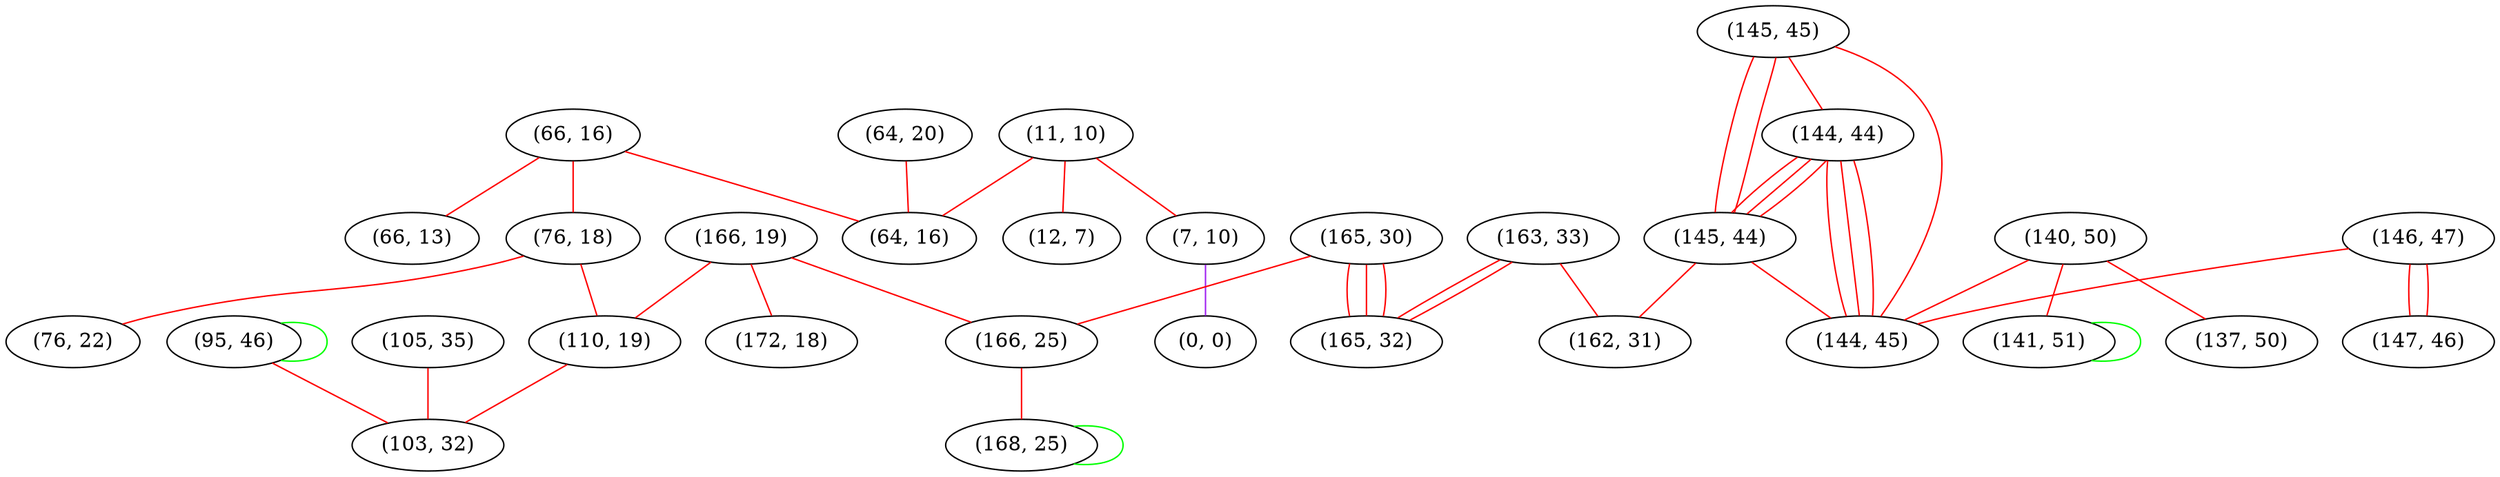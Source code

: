 graph "" {
"(166, 19)";
"(66, 16)";
"(95, 46)";
"(105, 35)";
"(76, 18)";
"(76, 22)";
"(11, 10)";
"(140, 50)";
"(110, 19)";
"(163, 33)";
"(7, 10)";
"(137, 50)";
"(145, 45)";
"(144, 44)";
"(165, 30)";
"(0, 0)";
"(64, 20)";
"(146, 47)";
"(12, 7)";
"(147, 46)";
"(166, 25)";
"(64, 16)";
"(145, 44)";
"(144, 45)";
"(168, 25)";
"(103, 32)";
"(162, 31)";
"(172, 18)";
"(66, 13)";
"(165, 32)";
"(141, 51)";
"(166, 19)" -- "(110, 19)"  [color=red, key=0, weight=1];
"(166, 19)" -- "(172, 18)"  [color=red, key=0, weight=1];
"(166, 19)" -- "(166, 25)"  [color=red, key=0, weight=1];
"(66, 16)" -- "(76, 18)"  [color=red, key=0, weight=1];
"(66, 16)" -- "(66, 13)"  [color=red, key=0, weight=1];
"(66, 16)" -- "(64, 16)"  [color=red, key=0, weight=1];
"(95, 46)" -- "(95, 46)"  [color=green, key=0, weight=2];
"(95, 46)" -- "(103, 32)"  [color=red, key=0, weight=1];
"(105, 35)" -- "(103, 32)"  [color=red, key=0, weight=1];
"(76, 18)" -- "(110, 19)"  [color=red, key=0, weight=1];
"(76, 18)" -- "(76, 22)"  [color=red, key=0, weight=1];
"(11, 10)" -- "(12, 7)"  [color=red, key=0, weight=1];
"(11, 10)" -- "(64, 16)"  [color=red, key=0, weight=1];
"(11, 10)" -- "(7, 10)"  [color=red, key=0, weight=1];
"(140, 50)" -- "(137, 50)"  [color=red, key=0, weight=1];
"(140, 50)" -- "(144, 45)"  [color=red, key=0, weight=1];
"(140, 50)" -- "(141, 51)"  [color=red, key=0, weight=1];
"(110, 19)" -- "(103, 32)"  [color=red, key=0, weight=1];
"(163, 33)" -- "(162, 31)"  [color=red, key=0, weight=1];
"(163, 33)" -- "(165, 32)"  [color=red, key=0, weight=1];
"(163, 33)" -- "(165, 32)"  [color=red, key=1, weight=1];
"(7, 10)" -- "(0, 0)"  [color=purple, key=0, weight=4];
"(145, 45)" -- "(144, 45)"  [color=red, key=0, weight=1];
"(145, 45)" -- "(145, 44)"  [color=red, key=0, weight=1];
"(145, 45)" -- "(145, 44)"  [color=red, key=1, weight=1];
"(145, 45)" -- "(144, 44)"  [color=red, key=0, weight=1];
"(144, 44)" -- "(144, 45)"  [color=red, key=0, weight=1];
"(144, 44)" -- "(144, 45)"  [color=red, key=1, weight=1];
"(144, 44)" -- "(144, 45)"  [color=red, key=2, weight=1];
"(144, 44)" -- "(145, 44)"  [color=red, key=0, weight=1];
"(144, 44)" -- "(145, 44)"  [color=red, key=1, weight=1];
"(144, 44)" -- "(145, 44)"  [color=red, key=2, weight=1];
"(165, 30)" -- "(166, 25)"  [color=red, key=0, weight=1];
"(165, 30)" -- "(165, 32)"  [color=red, key=0, weight=1];
"(165, 30)" -- "(165, 32)"  [color=red, key=1, weight=1];
"(165, 30)" -- "(165, 32)"  [color=red, key=2, weight=1];
"(64, 20)" -- "(64, 16)"  [color=red, key=0, weight=1];
"(146, 47)" -- "(144, 45)"  [color=red, key=0, weight=1];
"(146, 47)" -- "(147, 46)"  [color=red, key=0, weight=1];
"(146, 47)" -- "(147, 46)"  [color=red, key=1, weight=1];
"(166, 25)" -- "(168, 25)"  [color=red, key=0, weight=1];
"(145, 44)" -- "(162, 31)"  [color=red, key=0, weight=1];
"(145, 44)" -- "(144, 45)"  [color=red, key=0, weight=1];
"(168, 25)" -- "(168, 25)"  [color=green, key=0, weight=2];
"(141, 51)" -- "(141, 51)"  [color=green, key=0, weight=2];
}
